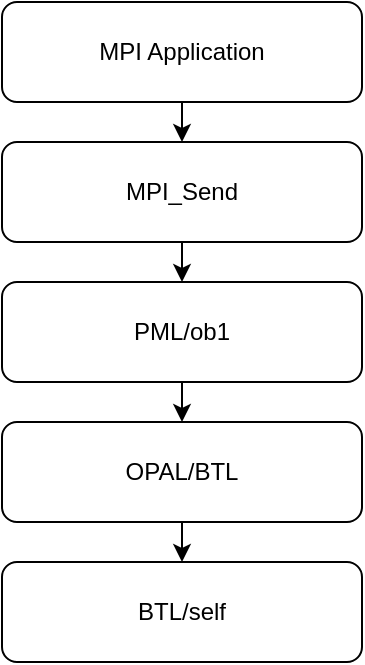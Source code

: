 <mxfile version="28.2.3">
  <diagram name="第 1 页" id="T9h0lJlRuLZUJpo1WjlZ">
    <mxGraphModel dx="1403" dy="784" grid="1" gridSize="10" guides="1" tooltips="1" connect="1" arrows="1" fold="1" page="1" pageScale="1" pageWidth="827" pageHeight="1169" math="0" shadow="0">
      <root>
        <mxCell id="0" />
        <mxCell id="1" parent="0" />
        <mxCell id="rg3OKWMBiAoNExpzKlZS-1" style="edgeStyle=orthogonalEdgeStyle;rounded=0;orthogonalLoop=1;jettySize=auto;html=1;exitX=0.5;exitY=1;exitDx=0;exitDy=0;entryX=0.5;entryY=0;entryDx=0;entryDy=0;fontFamily=Helvetica;fontSize=12;fontColor=default;" edge="1" parent="1" source="rg3OKWMBiAoNExpzKlZS-2" target="rg3OKWMBiAoNExpzKlZS-4">
          <mxGeometry relative="1" as="geometry" />
        </mxCell>
        <mxCell id="rg3OKWMBiAoNExpzKlZS-2" value="MPI Application" style="rounded=1;whiteSpace=wrap;html=1;fillColor=none;" vertex="1" parent="1">
          <mxGeometry x="324" y="50" width="180" height="50" as="geometry" />
        </mxCell>
        <mxCell id="rg3OKWMBiAoNExpzKlZS-3" style="edgeStyle=orthogonalEdgeStyle;rounded=0;orthogonalLoop=1;jettySize=auto;html=1;exitX=0.5;exitY=1;exitDx=0;exitDy=0;entryX=0.5;entryY=0;entryDx=0;entryDy=0;fontFamily=Helvetica;fontSize=12;fontColor=default;" edge="1" parent="1" source="rg3OKWMBiAoNExpzKlZS-4" target="rg3OKWMBiAoNExpzKlZS-6">
          <mxGeometry relative="1" as="geometry" />
        </mxCell>
        <mxCell id="rg3OKWMBiAoNExpzKlZS-4" value="MPI_Send" style="rounded=1;whiteSpace=wrap;html=1;fillColor=none;" vertex="1" parent="1">
          <mxGeometry x="324" y="120" width="180" height="50" as="geometry" />
        </mxCell>
        <mxCell id="rg3OKWMBiAoNExpzKlZS-5" style="edgeStyle=orthogonalEdgeStyle;rounded=0;orthogonalLoop=1;jettySize=auto;html=1;exitX=0.5;exitY=1;exitDx=0;exitDy=0;entryX=0.5;entryY=0;entryDx=0;entryDy=0;fontFamily=Helvetica;fontSize=12;fontColor=default;" edge="1" parent="1" source="rg3OKWMBiAoNExpzKlZS-6" target="rg3OKWMBiAoNExpzKlZS-8">
          <mxGeometry relative="1" as="geometry" />
        </mxCell>
        <mxCell id="rg3OKWMBiAoNExpzKlZS-6" value="PML/ob1" style="rounded=1;whiteSpace=wrap;html=1;fillColor=none;" vertex="1" parent="1">
          <mxGeometry x="324" y="190" width="180" height="50" as="geometry" />
        </mxCell>
        <mxCell id="rg3OKWMBiAoNExpzKlZS-7" style="edgeStyle=orthogonalEdgeStyle;rounded=0;orthogonalLoop=1;jettySize=auto;html=1;exitX=0.5;exitY=1;exitDx=0;exitDy=0;entryX=0.5;entryY=0;entryDx=0;entryDy=0;fontFamily=Helvetica;fontSize=12;fontColor=default;" edge="1" parent="1" source="rg3OKWMBiAoNExpzKlZS-8" target="rg3OKWMBiAoNExpzKlZS-9">
          <mxGeometry relative="1" as="geometry" />
        </mxCell>
        <mxCell id="rg3OKWMBiAoNExpzKlZS-8" value="OPAL/BTL" style="rounded=1;whiteSpace=wrap;html=1;fillColor=none;" vertex="1" parent="1">
          <mxGeometry x="324" y="260" width="180" height="50" as="geometry" />
        </mxCell>
        <mxCell id="rg3OKWMBiAoNExpzKlZS-9" value="BTL/self" style="rounded=1;whiteSpace=wrap;html=1;fillColor=none;" vertex="1" parent="1">
          <mxGeometry x="324" y="330" width="180" height="50" as="geometry" />
        </mxCell>
      </root>
    </mxGraphModel>
  </diagram>
</mxfile>
